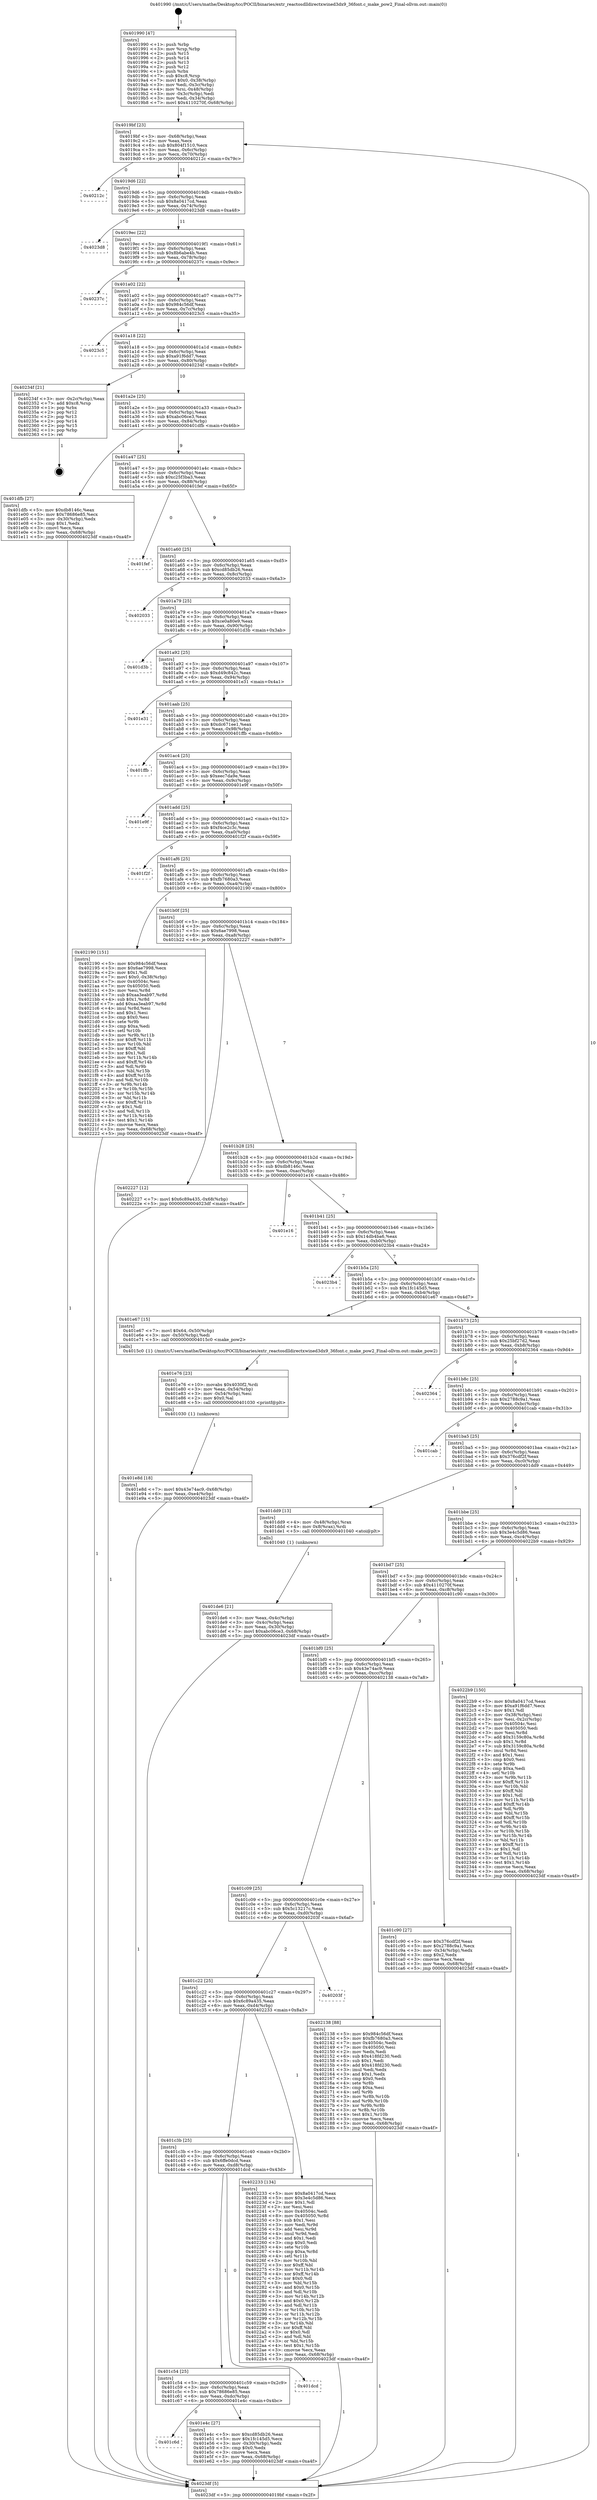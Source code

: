 digraph "0x401990" {
  label = "0x401990 (/mnt/c/Users/mathe/Desktop/tcc/POCII/binaries/extr_reactosdlldirectxwined3dx9_36font.c_make_pow2_Final-ollvm.out::main(0))"
  labelloc = "t"
  node[shape=record]

  Entry [label="",width=0.3,height=0.3,shape=circle,fillcolor=black,style=filled]
  "0x4019bf" [label="{
     0x4019bf [23]\l
     | [instrs]\l
     &nbsp;&nbsp;0x4019bf \<+3\>: mov -0x68(%rbp),%eax\l
     &nbsp;&nbsp;0x4019c2 \<+2\>: mov %eax,%ecx\l
     &nbsp;&nbsp;0x4019c4 \<+6\>: sub $0x804f1510,%ecx\l
     &nbsp;&nbsp;0x4019ca \<+3\>: mov %eax,-0x6c(%rbp)\l
     &nbsp;&nbsp;0x4019cd \<+3\>: mov %ecx,-0x70(%rbp)\l
     &nbsp;&nbsp;0x4019d0 \<+6\>: je 000000000040212c \<main+0x79c\>\l
  }"]
  "0x40212c" [label="{
     0x40212c\l
  }", style=dashed]
  "0x4019d6" [label="{
     0x4019d6 [22]\l
     | [instrs]\l
     &nbsp;&nbsp;0x4019d6 \<+5\>: jmp 00000000004019db \<main+0x4b\>\l
     &nbsp;&nbsp;0x4019db \<+3\>: mov -0x6c(%rbp),%eax\l
     &nbsp;&nbsp;0x4019de \<+5\>: sub $0x8a0417cd,%eax\l
     &nbsp;&nbsp;0x4019e3 \<+3\>: mov %eax,-0x74(%rbp)\l
     &nbsp;&nbsp;0x4019e6 \<+6\>: je 00000000004023d8 \<main+0xa48\>\l
  }"]
  Exit [label="",width=0.3,height=0.3,shape=circle,fillcolor=black,style=filled,peripheries=2]
  "0x4023d8" [label="{
     0x4023d8\l
  }", style=dashed]
  "0x4019ec" [label="{
     0x4019ec [22]\l
     | [instrs]\l
     &nbsp;&nbsp;0x4019ec \<+5\>: jmp 00000000004019f1 \<main+0x61\>\l
     &nbsp;&nbsp;0x4019f1 \<+3\>: mov -0x6c(%rbp),%eax\l
     &nbsp;&nbsp;0x4019f4 \<+5\>: sub $0x8b6abe4b,%eax\l
     &nbsp;&nbsp;0x4019f9 \<+3\>: mov %eax,-0x78(%rbp)\l
     &nbsp;&nbsp;0x4019fc \<+6\>: je 000000000040237c \<main+0x9ec\>\l
  }"]
  "0x401e8d" [label="{
     0x401e8d [18]\l
     | [instrs]\l
     &nbsp;&nbsp;0x401e8d \<+7\>: movl $0x43e74ac9,-0x68(%rbp)\l
     &nbsp;&nbsp;0x401e94 \<+6\>: mov %eax,-0xe4(%rbp)\l
     &nbsp;&nbsp;0x401e9a \<+5\>: jmp 00000000004023df \<main+0xa4f\>\l
  }"]
  "0x40237c" [label="{
     0x40237c\l
  }", style=dashed]
  "0x401a02" [label="{
     0x401a02 [22]\l
     | [instrs]\l
     &nbsp;&nbsp;0x401a02 \<+5\>: jmp 0000000000401a07 \<main+0x77\>\l
     &nbsp;&nbsp;0x401a07 \<+3\>: mov -0x6c(%rbp),%eax\l
     &nbsp;&nbsp;0x401a0a \<+5\>: sub $0x984c56df,%eax\l
     &nbsp;&nbsp;0x401a0f \<+3\>: mov %eax,-0x7c(%rbp)\l
     &nbsp;&nbsp;0x401a12 \<+6\>: je 00000000004023c5 \<main+0xa35\>\l
  }"]
  "0x401e76" [label="{
     0x401e76 [23]\l
     | [instrs]\l
     &nbsp;&nbsp;0x401e76 \<+10\>: movabs $0x4030f2,%rdi\l
     &nbsp;&nbsp;0x401e80 \<+3\>: mov %eax,-0x54(%rbp)\l
     &nbsp;&nbsp;0x401e83 \<+3\>: mov -0x54(%rbp),%esi\l
     &nbsp;&nbsp;0x401e86 \<+2\>: mov $0x0,%al\l
     &nbsp;&nbsp;0x401e88 \<+5\>: call 0000000000401030 \<printf@plt\>\l
     | [calls]\l
     &nbsp;&nbsp;0x401030 \{1\} (unknown)\l
  }"]
  "0x4023c5" [label="{
     0x4023c5\l
  }", style=dashed]
  "0x401a18" [label="{
     0x401a18 [22]\l
     | [instrs]\l
     &nbsp;&nbsp;0x401a18 \<+5\>: jmp 0000000000401a1d \<main+0x8d\>\l
     &nbsp;&nbsp;0x401a1d \<+3\>: mov -0x6c(%rbp),%eax\l
     &nbsp;&nbsp;0x401a20 \<+5\>: sub $0xa91f6dd7,%eax\l
     &nbsp;&nbsp;0x401a25 \<+3\>: mov %eax,-0x80(%rbp)\l
     &nbsp;&nbsp;0x401a28 \<+6\>: je 000000000040234f \<main+0x9bf\>\l
  }"]
  "0x401c6d" [label="{
     0x401c6d\l
  }", style=dashed]
  "0x40234f" [label="{
     0x40234f [21]\l
     | [instrs]\l
     &nbsp;&nbsp;0x40234f \<+3\>: mov -0x2c(%rbp),%eax\l
     &nbsp;&nbsp;0x402352 \<+7\>: add $0xc8,%rsp\l
     &nbsp;&nbsp;0x402359 \<+1\>: pop %rbx\l
     &nbsp;&nbsp;0x40235a \<+2\>: pop %r12\l
     &nbsp;&nbsp;0x40235c \<+2\>: pop %r13\l
     &nbsp;&nbsp;0x40235e \<+2\>: pop %r14\l
     &nbsp;&nbsp;0x402360 \<+2\>: pop %r15\l
     &nbsp;&nbsp;0x402362 \<+1\>: pop %rbp\l
     &nbsp;&nbsp;0x402363 \<+1\>: ret\l
  }"]
  "0x401a2e" [label="{
     0x401a2e [25]\l
     | [instrs]\l
     &nbsp;&nbsp;0x401a2e \<+5\>: jmp 0000000000401a33 \<main+0xa3\>\l
     &nbsp;&nbsp;0x401a33 \<+3\>: mov -0x6c(%rbp),%eax\l
     &nbsp;&nbsp;0x401a36 \<+5\>: sub $0xabc06ce3,%eax\l
     &nbsp;&nbsp;0x401a3b \<+6\>: mov %eax,-0x84(%rbp)\l
     &nbsp;&nbsp;0x401a41 \<+6\>: je 0000000000401dfb \<main+0x46b\>\l
  }"]
  "0x401e4c" [label="{
     0x401e4c [27]\l
     | [instrs]\l
     &nbsp;&nbsp;0x401e4c \<+5\>: mov $0xcd85db26,%eax\l
     &nbsp;&nbsp;0x401e51 \<+5\>: mov $0x1fc145d5,%ecx\l
     &nbsp;&nbsp;0x401e56 \<+3\>: mov -0x30(%rbp),%edx\l
     &nbsp;&nbsp;0x401e59 \<+3\>: cmp $0x0,%edx\l
     &nbsp;&nbsp;0x401e5c \<+3\>: cmove %ecx,%eax\l
     &nbsp;&nbsp;0x401e5f \<+3\>: mov %eax,-0x68(%rbp)\l
     &nbsp;&nbsp;0x401e62 \<+5\>: jmp 00000000004023df \<main+0xa4f\>\l
  }"]
  "0x401dfb" [label="{
     0x401dfb [27]\l
     | [instrs]\l
     &nbsp;&nbsp;0x401dfb \<+5\>: mov $0xdb8146c,%eax\l
     &nbsp;&nbsp;0x401e00 \<+5\>: mov $0x78686e85,%ecx\l
     &nbsp;&nbsp;0x401e05 \<+3\>: mov -0x30(%rbp),%edx\l
     &nbsp;&nbsp;0x401e08 \<+3\>: cmp $0x1,%edx\l
     &nbsp;&nbsp;0x401e0b \<+3\>: cmovl %ecx,%eax\l
     &nbsp;&nbsp;0x401e0e \<+3\>: mov %eax,-0x68(%rbp)\l
     &nbsp;&nbsp;0x401e11 \<+5\>: jmp 00000000004023df \<main+0xa4f\>\l
  }"]
  "0x401a47" [label="{
     0x401a47 [25]\l
     | [instrs]\l
     &nbsp;&nbsp;0x401a47 \<+5\>: jmp 0000000000401a4c \<main+0xbc\>\l
     &nbsp;&nbsp;0x401a4c \<+3\>: mov -0x6c(%rbp),%eax\l
     &nbsp;&nbsp;0x401a4f \<+5\>: sub $0xc25f3ba3,%eax\l
     &nbsp;&nbsp;0x401a54 \<+6\>: mov %eax,-0x88(%rbp)\l
     &nbsp;&nbsp;0x401a5a \<+6\>: je 0000000000401fef \<main+0x65f\>\l
  }"]
  "0x401c54" [label="{
     0x401c54 [25]\l
     | [instrs]\l
     &nbsp;&nbsp;0x401c54 \<+5\>: jmp 0000000000401c59 \<main+0x2c9\>\l
     &nbsp;&nbsp;0x401c59 \<+3\>: mov -0x6c(%rbp),%eax\l
     &nbsp;&nbsp;0x401c5c \<+5\>: sub $0x78686e85,%eax\l
     &nbsp;&nbsp;0x401c61 \<+6\>: mov %eax,-0xdc(%rbp)\l
     &nbsp;&nbsp;0x401c67 \<+6\>: je 0000000000401e4c \<main+0x4bc\>\l
  }"]
  "0x401fef" [label="{
     0x401fef\l
  }", style=dashed]
  "0x401a60" [label="{
     0x401a60 [25]\l
     | [instrs]\l
     &nbsp;&nbsp;0x401a60 \<+5\>: jmp 0000000000401a65 \<main+0xd5\>\l
     &nbsp;&nbsp;0x401a65 \<+3\>: mov -0x6c(%rbp),%eax\l
     &nbsp;&nbsp;0x401a68 \<+5\>: sub $0xcd85db26,%eax\l
     &nbsp;&nbsp;0x401a6d \<+6\>: mov %eax,-0x8c(%rbp)\l
     &nbsp;&nbsp;0x401a73 \<+6\>: je 0000000000402033 \<main+0x6a3\>\l
  }"]
  "0x401dcd" [label="{
     0x401dcd\l
  }", style=dashed]
  "0x402033" [label="{
     0x402033\l
  }", style=dashed]
  "0x401a79" [label="{
     0x401a79 [25]\l
     | [instrs]\l
     &nbsp;&nbsp;0x401a79 \<+5\>: jmp 0000000000401a7e \<main+0xee\>\l
     &nbsp;&nbsp;0x401a7e \<+3\>: mov -0x6c(%rbp),%eax\l
     &nbsp;&nbsp;0x401a81 \<+5\>: sub $0xce0a80e9,%eax\l
     &nbsp;&nbsp;0x401a86 \<+6\>: mov %eax,-0x90(%rbp)\l
     &nbsp;&nbsp;0x401a8c \<+6\>: je 0000000000401d3b \<main+0x3ab\>\l
  }"]
  "0x401c3b" [label="{
     0x401c3b [25]\l
     | [instrs]\l
     &nbsp;&nbsp;0x401c3b \<+5\>: jmp 0000000000401c40 \<main+0x2b0\>\l
     &nbsp;&nbsp;0x401c40 \<+3\>: mov -0x6c(%rbp),%eax\l
     &nbsp;&nbsp;0x401c43 \<+5\>: sub $0x6ffe0dcd,%eax\l
     &nbsp;&nbsp;0x401c48 \<+6\>: mov %eax,-0xd8(%rbp)\l
     &nbsp;&nbsp;0x401c4e \<+6\>: je 0000000000401dcd \<main+0x43d\>\l
  }"]
  "0x401d3b" [label="{
     0x401d3b\l
  }", style=dashed]
  "0x401a92" [label="{
     0x401a92 [25]\l
     | [instrs]\l
     &nbsp;&nbsp;0x401a92 \<+5\>: jmp 0000000000401a97 \<main+0x107\>\l
     &nbsp;&nbsp;0x401a97 \<+3\>: mov -0x6c(%rbp),%eax\l
     &nbsp;&nbsp;0x401a9a \<+5\>: sub $0xd49c842c,%eax\l
     &nbsp;&nbsp;0x401a9f \<+6\>: mov %eax,-0x94(%rbp)\l
     &nbsp;&nbsp;0x401aa5 \<+6\>: je 0000000000401e31 \<main+0x4a1\>\l
  }"]
  "0x402233" [label="{
     0x402233 [134]\l
     | [instrs]\l
     &nbsp;&nbsp;0x402233 \<+5\>: mov $0x8a0417cd,%eax\l
     &nbsp;&nbsp;0x402238 \<+5\>: mov $0x3e4c5d86,%ecx\l
     &nbsp;&nbsp;0x40223d \<+2\>: mov $0x1,%dl\l
     &nbsp;&nbsp;0x40223f \<+2\>: xor %esi,%esi\l
     &nbsp;&nbsp;0x402241 \<+7\>: mov 0x40504c,%edi\l
     &nbsp;&nbsp;0x402248 \<+8\>: mov 0x405050,%r8d\l
     &nbsp;&nbsp;0x402250 \<+3\>: sub $0x1,%esi\l
     &nbsp;&nbsp;0x402253 \<+3\>: mov %edi,%r9d\l
     &nbsp;&nbsp;0x402256 \<+3\>: add %esi,%r9d\l
     &nbsp;&nbsp;0x402259 \<+4\>: imul %r9d,%edi\l
     &nbsp;&nbsp;0x40225d \<+3\>: and $0x1,%edi\l
     &nbsp;&nbsp;0x402260 \<+3\>: cmp $0x0,%edi\l
     &nbsp;&nbsp;0x402263 \<+4\>: sete %r10b\l
     &nbsp;&nbsp;0x402267 \<+4\>: cmp $0xa,%r8d\l
     &nbsp;&nbsp;0x40226b \<+4\>: setl %r11b\l
     &nbsp;&nbsp;0x40226f \<+3\>: mov %r10b,%bl\l
     &nbsp;&nbsp;0x402272 \<+3\>: xor $0xff,%bl\l
     &nbsp;&nbsp;0x402275 \<+3\>: mov %r11b,%r14b\l
     &nbsp;&nbsp;0x402278 \<+4\>: xor $0xff,%r14b\l
     &nbsp;&nbsp;0x40227c \<+3\>: xor $0x0,%dl\l
     &nbsp;&nbsp;0x40227f \<+3\>: mov %bl,%r15b\l
     &nbsp;&nbsp;0x402282 \<+4\>: and $0x0,%r15b\l
     &nbsp;&nbsp;0x402286 \<+3\>: and %dl,%r10b\l
     &nbsp;&nbsp;0x402289 \<+3\>: mov %r14b,%r12b\l
     &nbsp;&nbsp;0x40228c \<+4\>: and $0x0,%r12b\l
     &nbsp;&nbsp;0x402290 \<+3\>: and %dl,%r11b\l
     &nbsp;&nbsp;0x402293 \<+3\>: or %r10b,%r15b\l
     &nbsp;&nbsp;0x402296 \<+3\>: or %r11b,%r12b\l
     &nbsp;&nbsp;0x402299 \<+3\>: xor %r12b,%r15b\l
     &nbsp;&nbsp;0x40229c \<+3\>: or %r14b,%bl\l
     &nbsp;&nbsp;0x40229f \<+3\>: xor $0xff,%bl\l
     &nbsp;&nbsp;0x4022a2 \<+3\>: or $0x0,%dl\l
     &nbsp;&nbsp;0x4022a5 \<+2\>: and %dl,%bl\l
     &nbsp;&nbsp;0x4022a7 \<+3\>: or %bl,%r15b\l
     &nbsp;&nbsp;0x4022aa \<+4\>: test $0x1,%r15b\l
     &nbsp;&nbsp;0x4022ae \<+3\>: cmovne %ecx,%eax\l
     &nbsp;&nbsp;0x4022b1 \<+3\>: mov %eax,-0x68(%rbp)\l
     &nbsp;&nbsp;0x4022b4 \<+5\>: jmp 00000000004023df \<main+0xa4f\>\l
  }"]
  "0x401e31" [label="{
     0x401e31\l
  }", style=dashed]
  "0x401aab" [label="{
     0x401aab [25]\l
     | [instrs]\l
     &nbsp;&nbsp;0x401aab \<+5\>: jmp 0000000000401ab0 \<main+0x120\>\l
     &nbsp;&nbsp;0x401ab0 \<+3\>: mov -0x6c(%rbp),%eax\l
     &nbsp;&nbsp;0x401ab3 \<+5\>: sub $0xdc671ee1,%eax\l
     &nbsp;&nbsp;0x401ab8 \<+6\>: mov %eax,-0x98(%rbp)\l
     &nbsp;&nbsp;0x401abe \<+6\>: je 0000000000401ffb \<main+0x66b\>\l
  }"]
  "0x401c22" [label="{
     0x401c22 [25]\l
     | [instrs]\l
     &nbsp;&nbsp;0x401c22 \<+5\>: jmp 0000000000401c27 \<main+0x297\>\l
     &nbsp;&nbsp;0x401c27 \<+3\>: mov -0x6c(%rbp),%eax\l
     &nbsp;&nbsp;0x401c2a \<+5\>: sub $0x6c89a435,%eax\l
     &nbsp;&nbsp;0x401c2f \<+6\>: mov %eax,-0xd4(%rbp)\l
     &nbsp;&nbsp;0x401c35 \<+6\>: je 0000000000402233 \<main+0x8a3\>\l
  }"]
  "0x401ffb" [label="{
     0x401ffb\l
  }", style=dashed]
  "0x401ac4" [label="{
     0x401ac4 [25]\l
     | [instrs]\l
     &nbsp;&nbsp;0x401ac4 \<+5\>: jmp 0000000000401ac9 \<main+0x139\>\l
     &nbsp;&nbsp;0x401ac9 \<+3\>: mov -0x6c(%rbp),%eax\l
     &nbsp;&nbsp;0x401acc \<+5\>: sub $0xeec7da9e,%eax\l
     &nbsp;&nbsp;0x401ad1 \<+6\>: mov %eax,-0x9c(%rbp)\l
     &nbsp;&nbsp;0x401ad7 \<+6\>: je 0000000000401e9f \<main+0x50f\>\l
  }"]
  "0x40203f" [label="{
     0x40203f\l
  }", style=dashed]
  "0x401e9f" [label="{
     0x401e9f\l
  }", style=dashed]
  "0x401add" [label="{
     0x401add [25]\l
     | [instrs]\l
     &nbsp;&nbsp;0x401add \<+5\>: jmp 0000000000401ae2 \<main+0x152\>\l
     &nbsp;&nbsp;0x401ae2 \<+3\>: mov -0x6c(%rbp),%eax\l
     &nbsp;&nbsp;0x401ae5 \<+5\>: sub $0xf4ce2c3c,%eax\l
     &nbsp;&nbsp;0x401aea \<+6\>: mov %eax,-0xa0(%rbp)\l
     &nbsp;&nbsp;0x401af0 \<+6\>: je 0000000000401f2f \<main+0x59f\>\l
  }"]
  "0x401c09" [label="{
     0x401c09 [25]\l
     | [instrs]\l
     &nbsp;&nbsp;0x401c09 \<+5\>: jmp 0000000000401c0e \<main+0x27e\>\l
     &nbsp;&nbsp;0x401c0e \<+3\>: mov -0x6c(%rbp),%eax\l
     &nbsp;&nbsp;0x401c11 \<+5\>: sub $0x5c13217c,%eax\l
     &nbsp;&nbsp;0x401c16 \<+6\>: mov %eax,-0xd0(%rbp)\l
     &nbsp;&nbsp;0x401c1c \<+6\>: je 000000000040203f \<main+0x6af\>\l
  }"]
  "0x401f2f" [label="{
     0x401f2f\l
  }", style=dashed]
  "0x401af6" [label="{
     0x401af6 [25]\l
     | [instrs]\l
     &nbsp;&nbsp;0x401af6 \<+5\>: jmp 0000000000401afb \<main+0x16b\>\l
     &nbsp;&nbsp;0x401afb \<+3\>: mov -0x6c(%rbp),%eax\l
     &nbsp;&nbsp;0x401afe \<+5\>: sub $0xfb7680a3,%eax\l
     &nbsp;&nbsp;0x401b03 \<+6\>: mov %eax,-0xa4(%rbp)\l
     &nbsp;&nbsp;0x401b09 \<+6\>: je 0000000000402190 \<main+0x800\>\l
  }"]
  "0x402138" [label="{
     0x402138 [88]\l
     | [instrs]\l
     &nbsp;&nbsp;0x402138 \<+5\>: mov $0x984c56df,%eax\l
     &nbsp;&nbsp;0x40213d \<+5\>: mov $0xfb7680a3,%ecx\l
     &nbsp;&nbsp;0x402142 \<+7\>: mov 0x40504c,%edx\l
     &nbsp;&nbsp;0x402149 \<+7\>: mov 0x405050,%esi\l
     &nbsp;&nbsp;0x402150 \<+2\>: mov %edx,%edi\l
     &nbsp;&nbsp;0x402152 \<+6\>: sub $0x418fd230,%edi\l
     &nbsp;&nbsp;0x402158 \<+3\>: sub $0x1,%edi\l
     &nbsp;&nbsp;0x40215b \<+6\>: add $0x418fd230,%edi\l
     &nbsp;&nbsp;0x402161 \<+3\>: imul %edi,%edx\l
     &nbsp;&nbsp;0x402164 \<+3\>: and $0x1,%edx\l
     &nbsp;&nbsp;0x402167 \<+3\>: cmp $0x0,%edx\l
     &nbsp;&nbsp;0x40216a \<+4\>: sete %r8b\l
     &nbsp;&nbsp;0x40216e \<+3\>: cmp $0xa,%esi\l
     &nbsp;&nbsp;0x402171 \<+4\>: setl %r9b\l
     &nbsp;&nbsp;0x402175 \<+3\>: mov %r8b,%r10b\l
     &nbsp;&nbsp;0x402178 \<+3\>: and %r9b,%r10b\l
     &nbsp;&nbsp;0x40217b \<+3\>: xor %r9b,%r8b\l
     &nbsp;&nbsp;0x40217e \<+3\>: or %r8b,%r10b\l
     &nbsp;&nbsp;0x402181 \<+4\>: test $0x1,%r10b\l
     &nbsp;&nbsp;0x402185 \<+3\>: cmovne %ecx,%eax\l
     &nbsp;&nbsp;0x402188 \<+3\>: mov %eax,-0x68(%rbp)\l
     &nbsp;&nbsp;0x40218b \<+5\>: jmp 00000000004023df \<main+0xa4f\>\l
  }"]
  "0x402190" [label="{
     0x402190 [151]\l
     | [instrs]\l
     &nbsp;&nbsp;0x402190 \<+5\>: mov $0x984c56df,%eax\l
     &nbsp;&nbsp;0x402195 \<+5\>: mov $0x6ae7998,%ecx\l
     &nbsp;&nbsp;0x40219a \<+2\>: mov $0x1,%dl\l
     &nbsp;&nbsp;0x40219c \<+7\>: movl $0x0,-0x38(%rbp)\l
     &nbsp;&nbsp;0x4021a3 \<+7\>: mov 0x40504c,%esi\l
     &nbsp;&nbsp;0x4021aa \<+7\>: mov 0x405050,%edi\l
     &nbsp;&nbsp;0x4021b1 \<+3\>: mov %esi,%r8d\l
     &nbsp;&nbsp;0x4021b4 \<+7\>: sub $0xaa3eab97,%r8d\l
     &nbsp;&nbsp;0x4021bb \<+4\>: sub $0x1,%r8d\l
     &nbsp;&nbsp;0x4021bf \<+7\>: add $0xaa3eab97,%r8d\l
     &nbsp;&nbsp;0x4021c6 \<+4\>: imul %r8d,%esi\l
     &nbsp;&nbsp;0x4021ca \<+3\>: and $0x1,%esi\l
     &nbsp;&nbsp;0x4021cd \<+3\>: cmp $0x0,%esi\l
     &nbsp;&nbsp;0x4021d0 \<+4\>: sete %r9b\l
     &nbsp;&nbsp;0x4021d4 \<+3\>: cmp $0xa,%edi\l
     &nbsp;&nbsp;0x4021d7 \<+4\>: setl %r10b\l
     &nbsp;&nbsp;0x4021db \<+3\>: mov %r9b,%r11b\l
     &nbsp;&nbsp;0x4021de \<+4\>: xor $0xff,%r11b\l
     &nbsp;&nbsp;0x4021e2 \<+3\>: mov %r10b,%bl\l
     &nbsp;&nbsp;0x4021e5 \<+3\>: xor $0xff,%bl\l
     &nbsp;&nbsp;0x4021e8 \<+3\>: xor $0x1,%dl\l
     &nbsp;&nbsp;0x4021eb \<+3\>: mov %r11b,%r14b\l
     &nbsp;&nbsp;0x4021ee \<+4\>: and $0xff,%r14b\l
     &nbsp;&nbsp;0x4021f2 \<+3\>: and %dl,%r9b\l
     &nbsp;&nbsp;0x4021f5 \<+3\>: mov %bl,%r15b\l
     &nbsp;&nbsp;0x4021f8 \<+4\>: and $0xff,%r15b\l
     &nbsp;&nbsp;0x4021fc \<+3\>: and %dl,%r10b\l
     &nbsp;&nbsp;0x4021ff \<+3\>: or %r9b,%r14b\l
     &nbsp;&nbsp;0x402202 \<+3\>: or %r10b,%r15b\l
     &nbsp;&nbsp;0x402205 \<+3\>: xor %r15b,%r14b\l
     &nbsp;&nbsp;0x402208 \<+3\>: or %bl,%r11b\l
     &nbsp;&nbsp;0x40220b \<+4\>: xor $0xff,%r11b\l
     &nbsp;&nbsp;0x40220f \<+3\>: or $0x1,%dl\l
     &nbsp;&nbsp;0x402212 \<+3\>: and %dl,%r11b\l
     &nbsp;&nbsp;0x402215 \<+3\>: or %r11b,%r14b\l
     &nbsp;&nbsp;0x402218 \<+4\>: test $0x1,%r14b\l
     &nbsp;&nbsp;0x40221c \<+3\>: cmovne %ecx,%eax\l
     &nbsp;&nbsp;0x40221f \<+3\>: mov %eax,-0x68(%rbp)\l
     &nbsp;&nbsp;0x402222 \<+5\>: jmp 00000000004023df \<main+0xa4f\>\l
  }"]
  "0x401b0f" [label="{
     0x401b0f [25]\l
     | [instrs]\l
     &nbsp;&nbsp;0x401b0f \<+5\>: jmp 0000000000401b14 \<main+0x184\>\l
     &nbsp;&nbsp;0x401b14 \<+3\>: mov -0x6c(%rbp),%eax\l
     &nbsp;&nbsp;0x401b17 \<+5\>: sub $0x6ae7998,%eax\l
     &nbsp;&nbsp;0x401b1c \<+6\>: mov %eax,-0xa8(%rbp)\l
     &nbsp;&nbsp;0x401b22 \<+6\>: je 0000000000402227 \<main+0x897\>\l
  }"]
  "0x401de6" [label="{
     0x401de6 [21]\l
     | [instrs]\l
     &nbsp;&nbsp;0x401de6 \<+3\>: mov %eax,-0x4c(%rbp)\l
     &nbsp;&nbsp;0x401de9 \<+3\>: mov -0x4c(%rbp),%eax\l
     &nbsp;&nbsp;0x401dec \<+3\>: mov %eax,-0x30(%rbp)\l
     &nbsp;&nbsp;0x401def \<+7\>: movl $0xabc06ce3,-0x68(%rbp)\l
     &nbsp;&nbsp;0x401df6 \<+5\>: jmp 00000000004023df \<main+0xa4f\>\l
  }"]
  "0x402227" [label="{
     0x402227 [12]\l
     | [instrs]\l
     &nbsp;&nbsp;0x402227 \<+7\>: movl $0x6c89a435,-0x68(%rbp)\l
     &nbsp;&nbsp;0x40222e \<+5\>: jmp 00000000004023df \<main+0xa4f\>\l
  }"]
  "0x401b28" [label="{
     0x401b28 [25]\l
     | [instrs]\l
     &nbsp;&nbsp;0x401b28 \<+5\>: jmp 0000000000401b2d \<main+0x19d\>\l
     &nbsp;&nbsp;0x401b2d \<+3\>: mov -0x6c(%rbp),%eax\l
     &nbsp;&nbsp;0x401b30 \<+5\>: sub $0xdb8146c,%eax\l
     &nbsp;&nbsp;0x401b35 \<+6\>: mov %eax,-0xac(%rbp)\l
     &nbsp;&nbsp;0x401b3b \<+6\>: je 0000000000401e16 \<main+0x486\>\l
  }"]
  "0x401990" [label="{
     0x401990 [47]\l
     | [instrs]\l
     &nbsp;&nbsp;0x401990 \<+1\>: push %rbp\l
     &nbsp;&nbsp;0x401991 \<+3\>: mov %rsp,%rbp\l
     &nbsp;&nbsp;0x401994 \<+2\>: push %r15\l
     &nbsp;&nbsp;0x401996 \<+2\>: push %r14\l
     &nbsp;&nbsp;0x401998 \<+2\>: push %r13\l
     &nbsp;&nbsp;0x40199a \<+2\>: push %r12\l
     &nbsp;&nbsp;0x40199c \<+1\>: push %rbx\l
     &nbsp;&nbsp;0x40199d \<+7\>: sub $0xc8,%rsp\l
     &nbsp;&nbsp;0x4019a4 \<+7\>: movl $0x0,-0x38(%rbp)\l
     &nbsp;&nbsp;0x4019ab \<+3\>: mov %edi,-0x3c(%rbp)\l
     &nbsp;&nbsp;0x4019ae \<+4\>: mov %rsi,-0x48(%rbp)\l
     &nbsp;&nbsp;0x4019b2 \<+3\>: mov -0x3c(%rbp),%edi\l
     &nbsp;&nbsp;0x4019b5 \<+3\>: mov %edi,-0x34(%rbp)\l
     &nbsp;&nbsp;0x4019b8 \<+7\>: movl $0x4110270f,-0x68(%rbp)\l
  }"]
  "0x401e16" [label="{
     0x401e16\l
  }", style=dashed]
  "0x401b41" [label="{
     0x401b41 [25]\l
     | [instrs]\l
     &nbsp;&nbsp;0x401b41 \<+5\>: jmp 0000000000401b46 \<main+0x1b6\>\l
     &nbsp;&nbsp;0x401b46 \<+3\>: mov -0x6c(%rbp),%eax\l
     &nbsp;&nbsp;0x401b49 \<+5\>: sub $0x14db4ba6,%eax\l
     &nbsp;&nbsp;0x401b4e \<+6\>: mov %eax,-0xb0(%rbp)\l
     &nbsp;&nbsp;0x401b54 \<+6\>: je 00000000004023b4 \<main+0xa24\>\l
  }"]
  "0x4023df" [label="{
     0x4023df [5]\l
     | [instrs]\l
     &nbsp;&nbsp;0x4023df \<+5\>: jmp 00000000004019bf \<main+0x2f\>\l
  }"]
  "0x4023b4" [label="{
     0x4023b4\l
  }", style=dashed]
  "0x401b5a" [label="{
     0x401b5a [25]\l
     | [instrs]\l
     &nbsp;&nbsp;0x401b5a \<+5\>: jmp 0000000000401b5f \<main+0x1cf\>\l
     &nbsp;&nbsp;0x401b5f \<+3\>: mov -0x6c(%rbp),%eax\l
     &nbsp;&nbsp;0x401b62 \<+5\>: sub $0x1fc145d5,%eax\l
     &nbsp;&nbsp;0x401b67 \<+6\>: mov %eax,-0xb4(%rbp)\l
     &nbsp;&nbsp;0x401b6d \<+6\>: je 0000000000401e67 \<main+0x4d7\>\l
  }"]
  "0x401bf0" [label="{
     0x401bf0 [25]\l
     | [instrs]\l
     &nbsp;&nbsp;0x401bf0 \<+5\>: jmp 0000000000401bf5 \<main+0x265\>\l
     &nbsp;&nbsp;0x401bf5 \<+3\>: mov -0x6c(%rbp),%eax\l
     &nbsp;&nbsp;0x401bf8 \<+5\>: sub $0x43e74ac9,%eax\l
     &nbsp;&nbsp;0x401bfd \<+6\>: mov %eax,-0xcc(%rbp)\l
     &nbsp;&nbsp;0x401c03 \<+6\>: je 0000000000402138 \<main+0x7a8\>\l
  }"]
  "0x401e67" [label="{
     0x401e67 [15]\l
     | [instrs]\l
     &nbsp;&nbsp;0x401e67 \<+7\>: movl $0x64,-0x50(%rbp)\l
     &nbsp;&nbsp;0x401e6e \<+3\>: mov -0x50(%rbp),%edi\l
     &nbsp;&nbsp;0x401e71 \<+5\>: call 00000000004015c0 \<make_pow2\>\l
     | [calls]\l
     &nbsp;&nbsp;0x4015c0 \{1\} (/mnt/c/Users/mathe/Desktop/tcc/POCII/binaries/extr_reactosdlldirectxwined3dx9_36font.c_make_pow2_Final-ollvm.out::make_pow2)\l
  }"]
  "0x401b73" [label="{
     0x401b73 [25]\l
     | [instrs]\l
     &nbsp;&nbsp;0x401b73 \<+5\>: jmp 0000000000401b78 \<main+0x1e8\>\l
     &nbsp;&nbsp;0x401b78 \<+3\>: mov -0x6c(%rbp),%eax\l
     &nbsp;&nbsp;0x401b7b \<+5\>: sub $0x25bf27d2,%eax\l
     &nbsp;&nbsp;0x401b80 \<+6\>: mov %eax,-0xb8(%rbp)\l
     &nbsp;&nbsp;0x401b86 \<+6\>: je 0000000000402364 \<main+0x9d4\>\l
  }"]
  "0x401c90" [label="{
     0x401c90 [27]\l
     | [instrs]\l
     &nbsp;&nbsp;0x401c90 \<+5\>: mov $0x376cdf2f,%eax\l
     &nbsp;&nbsp;0x401c95 \<+5\>: mov $0x2788c9a1,%ecx\l
     &nbsp;&nbsp;0x401c9a \<+3\>: mov -0x34(%rbp),%edx\l
     &nbsp;&nbsp;0x401c9d \<+3\>: cmp $0x2,%edx\l
     &nbsp;&nbsp;0x401ca0 \<+3\>: cmovne %ecx,%eax\l
     &nbsp;&nbsp;0x401ca3 \<+3\>: mov %eax,-0x68(%rbp)\l
     &nbsp;&nbsp;0x401ca6 \<+5\>: jmp 00000000004023df \<main+0xa4f\>\l
  }"]
  "0x402364" [label="{
     0x402364\l
  }", style=dashed]
  "0x401b8c" [label="{
     0x401b8c [25]\l
     | [instrs]\l
     &nbsp;&nbsp;0x401b8c \<+5\>: jmp 0000000000401b91 \<main+0x201\>\l
     &nbsp;&nbsp;0x401b91 \<+3\>: mov -0x6c(%rbp),%eax\l
     &nbsp;&nbsp;0x401b94 \<+5\>: sub $0x2788c9a1,%eax\l
     &nbsp;&nbsp;0x401b99 \<+6\>: mov %eax,-0xbc(%rbp)\l
     &nbsp;&nbsp;0x401b9f \<+6\>: je 0000000000401cab \<main+0x31b\>\l
  }"]
  "0x401bd7" [label="{
     0x401bd7 [25]\l
     | [instrs]\l
     &nbsp;&nbsp;0x401bd7 \<+5\>: jmp 0000000000401bdc \<main+0x24c\>\l
     &nbsp;&nbsp;0x401bdc \<+3\>: mov -0x6c(%rbp),%eax\l
     &nbsp;&nbsp;0x401bdf \<+5\>: sub $0x4110270f,%eax\l
     &nbsp;&nbsp;0x401be4 \<+6\>: mov %eax,-0xc8(%rbp)\l
     &nbsp;&nbsp;0x401bea \<+6\>: je 0000000000401c90 \<main+0x300\>\l
  }"]
  "0x401cab" [label="{
     0x401cab\l
  }", style=dashed]
  "0x401ba5" [label="{
     0x401ba5 [25]\l
     | [instrs]\l
     &nbsp;&nbsp;0x401ba5 \<+5\>: jmp 0000000000401baa \<main+0x21a\>\l
     &nbsp;&nbsp;0x401baa \<+3\>: mov -0x6c(%rbp),%eax\l
     &nbsp;&nbsp;0x401bad \<+5\>: sub $0x376cdf2f,%eax\l
     &nbsp;&nbsp;0x401bb2 \<+6\>: mov %eax,-0xc0(%rbp)\l
     &nbsp;&nbsp;0x401bb8 \<+6\>: je 0000000000401dd9 \<main+0x449\>\l
  }"]
  "0x4022b9" [label="{
     0x4022b9 [150]\l
     | [instrs]\l
     &nbsp;&nbsp;0x4022b9 \<+5\>: mov $0x8a0417cd,%eax\l
     &nbsp;&nbsp;0x4022be \<+5\>: mov $0xa91f6dd7,%ecx\l
     &nbsp;&nbsp;0x4022c3 \<+2\>: mov $0x1,%dl\l
     &nbsp;&nbsp;0x4022c5 \<+3\>: mov -0x38(%rbp),%esi\l
     &nbsp;&nbsp;0x4022c8 \<+3\>: mov %esi,-0x2c(%rbp)\l
     &nbsp;&nbsp;0x4022cb \<+7\>: mov 0x40504c,%esi\l
     &nbsp;&nbsp;0x4022d2 \<+7\>: mov 0x405050,%edi\l
     &nbsp;&nbsp;0x4022d9 \<+3\>: mov %esi,%r8d\l
     &nbsp;&nbsp;0x4022dc \<+7\>: add $0x3159c80a,%r8d\l
     &nbsp;&nbsp;0x4022e3 \<+4\>: sub $0x1,%r8d\l
     &nbsp;&nbsp;0x4022e7 \<+7\>: sub $0x3159c80a,%r8d\l
     &nbsp;&nbsp;0x4022ee \<+4\>: imul %r8d,%esi\l
     &nbsp;&nbsp;0x4022f2 \<+3\>: and $0x1,%esi\l
     &nbsp;&nbsp;0x4022f5 \<+3\>: cmp $0x0,%esi\l
     &nbsp;&nbsp;0x4022f8 \<+4\>: sete %r9b\l
     &nbsp;&nbsp;0x4022fc \<+3\>: cmp $0xa,%edi\l
     &nbsp;&nbsp;0x4022ff \<+4\>: setl %r10b\l
     &nbsp;&nbsp;0x402303 \<+3\>: mov %r9b,%r11b\l
     &nbsp;&nbsp;0x402306 \<+4\>: xor $0xff,%r11b\l
     &nbsp;&nbsp;0x40230a \<+3\>: mov %r10b,%bl\l
     &nbsp;&nbsp;0x40230d \<+3\>: xor $0xff,%bl\l
     &nbsp;&nbsp;0x402310 \<+3\>: xor $0x1,%dl\l
     &nbsp;&nbsp;0x402313 \<+3\>: mov %r11b,%r14b\l
     &nbsp;&nbsp;0x402316 \<+4\>: and $0xff,%r14b\l
     &nbsp;&nbsp;0x40231a \<+3\>: and %dl,%r9b\l
     &nbsp;&nbsp;0x40231d \<+3\>: mov %bl,%r15b\l
     &nbsp;&nbsp;0x402320 \<+4\>: and $0xff,%r15b\l
     &nbsp;&nbsp;0x402324 \<+3\>: and %dl,%r10b\l
     &nbsp;&nbsp;0x402327 \<+3\>: or %r9b,%r14b\l
     &nbsp;&nbsp;0x40232a \<+3\>: or %r10b,%r15b\l
     &nbsp;&nbsp;0x40232d \<+3\>: xor %r15b,%r14b\l
     &nbsp;&nbsp;0x402330 \<+3\>: or %bl,%r11b\l
     &nbsp;&nbsp;0x402333 \<+4\>: xor $0xff,%r11b\l
     &nbsp;&nbsp;0x402337 \<+3\>: or $0x1,%dl\l
     &nbsp;&nbsp;0x40233a \<+3\>: and %dl,%r11b\l
     &nbsp;&nbsp;0x40233d \<+3\>: or %r11b,%r14b\l
     &nbsp;&nbsp;0x402340 \<+4\>: test $0x1,%r14b\l
     &nbsp;&nbsp;0x402344 \<+3\>: cmovne %ecx,%eax\l
     &nbsp;&nbsp;0x402347 \<+3\>: mov %eax,-0x68(%rbp)\l
     &nbsp;&nbsp;0x40234a \<+5\>: jmp 00000000004023df \<main+0xa4f\>\l
  }"]
  "0x401dd9" [label="{
     0x401dd9 [13]\l
     | [instrs]\l
     &nbsp;&nbsp;0x401dd9 \<+4\>: mov -0x48(%rbp),%rax\l
     &nbsp;&nbsp;0x401ddd \<+4\>: mov 0x8(%rax),%rdi\l
     &nbsp;&nbsp;0x401de1 \<+5\>: call 0000000000401040 \<atoi@plt\>\l
     | [calls]\l
     &nbsp;&nbsp;0x401040 \{1\} (unknown)\l
  }"]
  "0x401bbe" [label="{
     0x401bbe [25]\l
     | [instrs]\l
     &nbsp;&nbsp;0x401bbe \<+5\>: jmp 0000000000401bc3 \<main+0x233\>\l
     &nbsp;&nbsp;0x401bc3 \<+3\>: mov -0x6c(%rbp),%eax\l
     &nbsp;&nbsp;0x401bc6 \<+5\>: sub $0x3e4c5d86,%eax\l
     &nbsp;&nbsp;0x401bcb \<+6\>: mov %eax,-0xc4(%rbp)\l
     &nbsp;&nbsp;0x401bd1 \<+6\>: je 00000000004022b9 \<main+0x929\>\l
  }"]
  Entry -> "0x401990" [label=" 1"]
  "0x4019bf" -> "0x40212c" [label=" 0"]
  "0x4019bf" -> "0x4019d6" [label=" 11"]
  "0x40234f" -> Exit [label=" 1"]
  "0x4019d6" -> "0x4023d8" [label=" 0"]
  "0x4019d6" -> "0x4019ec" [label=" 11"]
  "0x4022b9" -> "0x4023df" [label=" 1"]
  "0x4019ec" -> "0x40237c" [label=" 0"]
  "0x4019ec" -> "0x401a02" [label=" 11"]
  "0x402233" -> "0x4023df" [label=" 1"]
  "0x401a02" -> "0x4023c5" [label=" 0"]
  "0x401a02" -> "0x401a18" [label=" 11"]
  "0x402227" -> "0x4023df" [label=" 1"]
  "0x401a18" -> "0x40234f" [label=" 1"]
  "0x401a18" -> "0x401a2e" [label=" 10"]
  "0x402190" -> "0x4023df" [label=" 1"]
  "0x401a2e" -> "0x401dfb" [label=" 1"]
  "0x401a2e" -> "0x401a47" [label=" 9"]
  "0x402138" -> "0x4023df" [label=" 1"]
  "0x401a47" -> "0x401fef" [label=" 0"]
  "0x401a47" -> "0x401a60" [label=" 9"]
  "0x401e76" -> "0x401e8d" [label=" 1"]
  "0x401a60" -> "0x402033" [label=" 0"]
  "0x401a60" -> "0x401a79" [label=" 9"]
  "0x401e67" -> "0x401e76" [label=" 1"]
  "0x401a79" -> "0x401d3b" [label=" 0"]
  "0x401a79" -> "0x401a92" [label=" 9"]
  "0x401c54" -> "0x401c6d" [label=" 0"]
  "0x401a92" -> "0x401e31" [label=" 0"]
  "0x401a92" -> "0x401aab" [label=" 9"]
  "0x401c54" -> "0x401e4c" [label=" 1"]
  "0x401aab" -> "0x401ffb" [label=" 0"]
  "0x401aab" -> "0x401ac4" [label=" 9"]
  "0x401c3b" -> "0x401c54" [label=" 1"]
  "0x401ac4" -> "0x401e9f" [label=" 0"]
  "0x401ac4" -> "0x401add" [label=" 9"]
  "0x401c3b" -> "0x401dcd" [label=" 0"]
  "0x401add" -> "0x401f2f" [label=" 0"]
  "0x401add" -> "0x401af6" [label=" 9"]
  "0x401c22" -> "0x401c3b" [label=" 1"]
  "0x401af6" -> "0x402190" [label=" 1"]
  "0x401af6" -> "0x401b0f" [label=" 8"]
  "0x401c22" -> "0x402233" [label=" 1"]
  "0x401b0f" -> "0x402227" [label=" 1"]
  "0x401b0f" -> "0x401b28" [label=" 7"]
  "0x401c09" -> "0x401c22" [label=" 2"]
  "0x401b28" -> "0x401e16" [label=" 0"]
  "0x401b28" -> "0x401b41" [label=" 7"]
  "0x401c09" -> "0x40203f" [label=" 0"]
  "0x401b41" -> "0x4023b4" [label=" 0"]
  "0x401b41" -> "0x401b5a" [label=" 7"]
  "0x401e4c" -> "0x4023df" [label=" 1"]
  "0x401b5a" -> "0x401e67" [label=" 1"]
  "0x401b5a" -> "0x401b73" [label=" 6"]
  "0x401bf0" -> "0x401c09" [label=" 2"]
  "0x401b73" -> "0x402364" [label=" 0"]
  "0x401b73" -> "0x401b8c" [label=" 6"]
  "0x401bf0" -> "0x402138" [label=" 1"]
  "0x401b8c" -> "0x401cab" [label=" 0"]
  "0x401b8c" -> "0x401ba5" [label=" 6"]
  "0x401dfb" -> "0x4023df" [label=" 1"]
  "0x401ba5" -> "0x401dd9" [label=" 1"]
  "0x401ba5" -> "0x401bbe" [label=" 5"]
  "0x401de6" -> "0x4023df" [label=" 1"]
  "0x401bbe" -> "0x4022b9" [label=" 1"]
  "0x401bbe" -> "0x401bd7" [label=" 4"]
  "0x401e8d" -> "0x4023df" [label=" 1"]
  "0x401bd7" -> "0x401c90" [label=" 1"]
  "0x401bd7" -> "0x401bf0" [label=" 3"]
  "0x401c90" -> "0x4023df" [label=" 1"]
  "0x401990" -> "0x4019bf" [label=" 1"]
  "0x4023df" -> "0x4019bf" [label=" 10"]
  "0x401dd9" -> "0x401de6" [label=" 1"]
}
